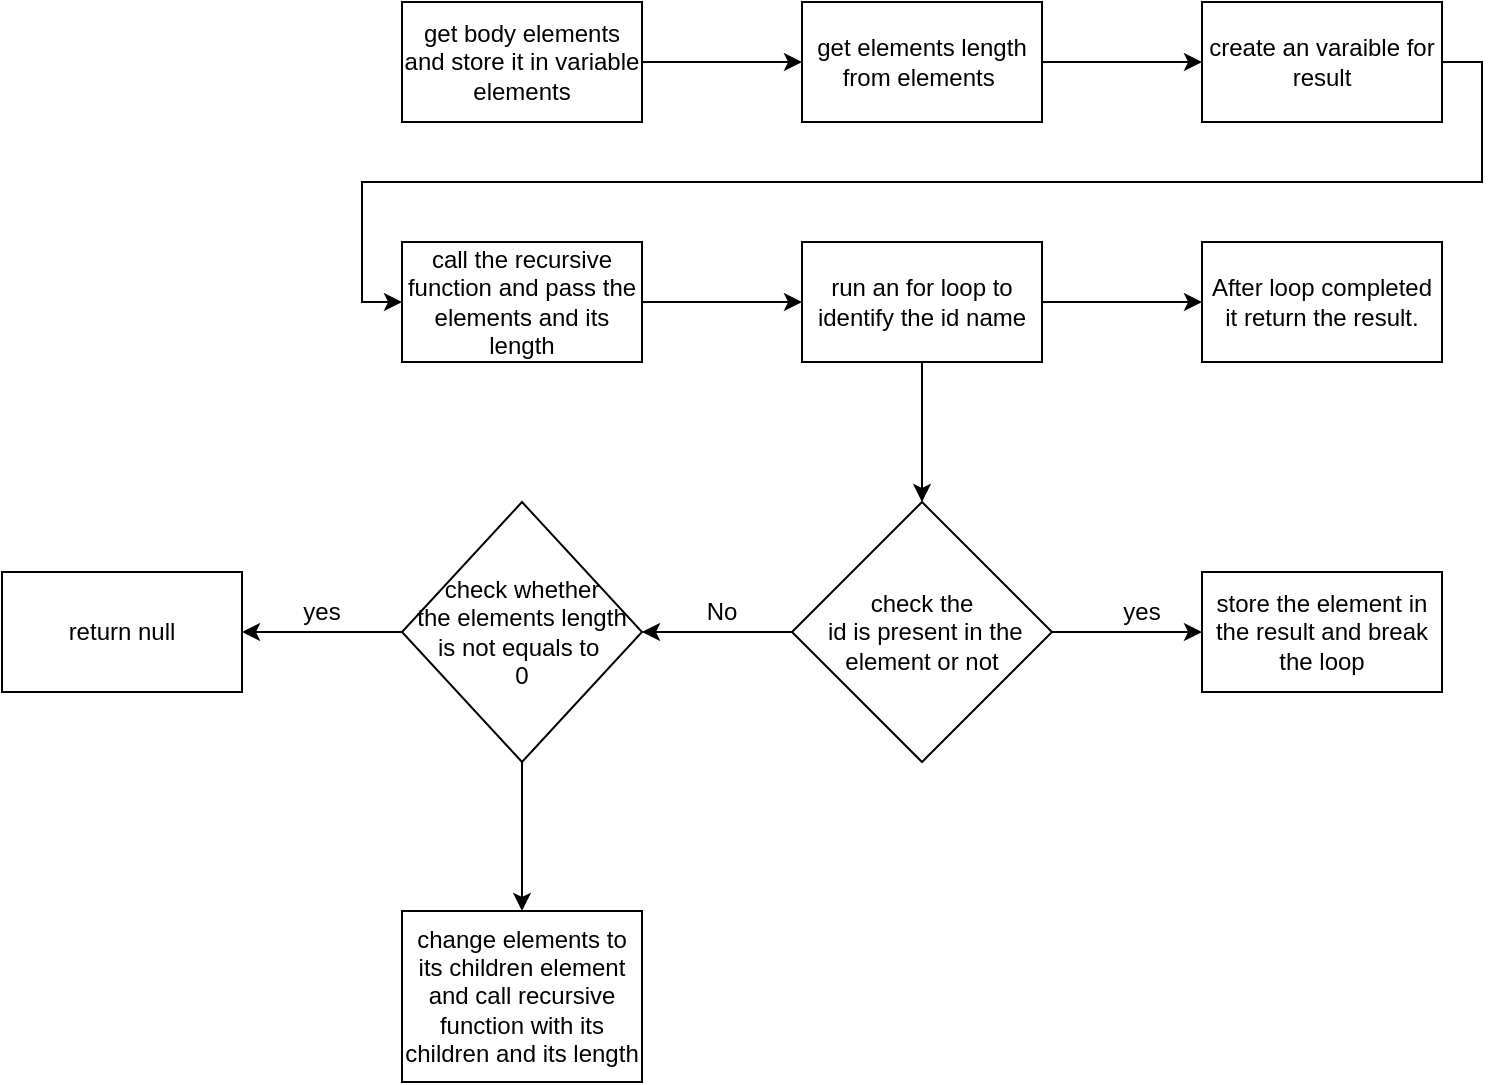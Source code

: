 <mxfile version="20.4.2" type="device"><diagram id="mIeug9SE2C32zPP0iDVB" name="Page-1"><mxGraphModel dx="2030" dy="658" grid="1" gridSize="10" guides="1" tooltips="1" connect="1" arrows="1" fold="1" page="1" pageScale="1" pageWidth="827" pageHeight="1169" math="0" shadow="0"><root><mxCell id="0"/><mxCell id="1" parent="0"/><mxCell id="k0eKO4anw8qUUqI1lQE7-3" value="" style="edgeStyle=orthogonalEdgeStyle;rounded=0;orthogonalLoop=1;jettySize=auto;html=1;" edge="1" parent="1" source="k0eKO4anw8qUUqI1lQE7-1" target="k0eKO4anw8qUUqI1lQE7-2"><mxGeometry relative="1" as="geometry"/></mxCell><mxCell id="k0eKO4anw8qUUqI1lQE7-1" value="get body elements and store it in variable elements" style="rounded=0;whiteSpace=wrap;html=1;" vertex="1" parent="1"><mxGeometry x="130" y="100" width="120" height="60" as="geometry"/></mxCell><mxCell id="k0eKO4anw8qUUqI1lQE7-5" value="" style="edgeStyle=orthogonalEdgeStyle;rounded=0;orthogonalLoop=1;jettySize=auto;html=1;" edge="1" parent="1" source="k0eKO4anw8qUUqI1lQE7-2" target="k0eKO4anw8qUUqI1lQE7-4"><mxGeometry relative="1" as="geometry"/></mxCell><mxCell id="k0eKO4anw8qUUqI1lQE7-2" value="get elements length from elements&amp;nbsp;" style="rounded=0;whiteSpace=wrap;html=1;" vertex="1" parent="1"><mxGeometry x="330" y="100" width="120" height="60" as="geometry"/></mxCell><mxCell id="k0eKO4anw8qUUqI1lQE7-7" style="edgeStyle=orthogonalEdgeStyle;rounded=0;orthogonalLoop=1;jettySize=auto;html=1;exitX=1;exitY=0.5;exitDx=0;exitDy=0;entryX=0;entryY=0.5;entryDx=0;entryDy=0;" edge="1" parent="1" source="k0eKO4anw8qUUqI1lQE7-4" target="k0eKO4anw8qUUqI1lQE7-6"><mxGeometry relative="1" as="geometry"/></mxCell><mxCell id="k0eKO4anw8qUUqI1lQE7-4" value="create an varaible for result" style="whiteSpace=wrap;html=1;rounded=0;" vertex="1" parent="1"><mxGeometry x="530" y="100" width="120" height="60" as="geometry"/></mxCell><mxCell id="k0eKO4anw8qUUqI1lQE7-9" value="" style="edgeStyle=orthogonalEdgeStyle;rounded=0;orthogonalLoop=1;jettySize=auto;html=1;" edge="1" parent="1" source="k0eKO4anw8qUUqI1lQE7-6" target="k0eKO4anw8qUUqI1lQE7-8"><mxGeometry relative="1" as="geometry"/></mxCell><mxCell id="k0eKO4anw8qUUqI1lQE7-6" value="call the recursive function and pass the elements and its length" style="rounded=0;whiteSpace=wrap;html=1;" vertex="1" parent="1"><mxGeometry x="130" y="220" width="120" height="60" as="geometry"/></mxCell><mxCell id="k0eKO4anw8qUUqI1lQE7-13" style="edgeStyle=orthogonalEdgeStyle;rounded=0;orthogonalLoop=1;jettySize=auto;html=1;exitX=0.5;exitY=1;exitDx=0;exitDy=0;entryX=0.5;entryY=0;entryDx=0;entryDy=0;" edge="1" parent="1" source="k0eKO4anw8qUUqI1lQE7-8" target="k0eKO4anw8qUUqI1lQE7-12"><mxGeometry relative="1" as="geometry"/></mxCell><mxCell id="k0eKO4anw8qUUqI1lQE7-32" value="" style="edgeStyle=orthogonalEdgeStyle;rounded=0;orthogonalLoop=1;jettySize=auto;html=1;" edge="1" parent="1" source="k0eKO4anw8qUUqI1lQE7-8" target="k0eKO4anw8qUUqI1lQE7-31"><mxGeometry relative="1" as="geometry"/></mxCell><mxCell id="k0eKO4anw8qUUqI1lQE7-8" value="run an for loop to identify the id name" style="rounded=0;whiteSpace=wrap;html=1;" vertex="1" parent="1"><mxGeometry x="330" y="220" width="120" height="60" as="geometry"/></mxCell><mxCell id="k0eKO4anw8qUUqI1lQE7-15" value="" style="edgeStyle=orthogonalEdgeStyle;rounded=0;orthogonalLoop=1;jettySize=auto;html=1;" edge="1" parent="1" source="k0eKO4anw8qUUqI1lQE7-12" target="k0eKO4anw8qUUqI1lQE7-14"><mxGeometry relative="1" as="geometry"/></mxCell><mxCell id="k0eKO4anw8qUUqI1lQE7-21" value="" style="edgeStyle=orthogonalEdgeStyle;rounded=0;orthogonalLoop=1;jettySize=auto;html=1;" edge="1" parent="1" source="k0eKO4anw8qUUqI1lQE7-12"><mxGeometry relative="1" as="geometry"><mxPoint x="250" y="415" as="targetPoint"/></mxGeometry></mxCell><mxCell id="k0eKO4anw8qUUqI1lQE7-12" value="check the&lt;br&gt;&amp;nbsp;id is present in the element or not" style="rhombus;whiteSpace=wrap;html=1;" vertex="1" parent="1"><mxGeometry x="325" y="350" width="130" height="130" as="geometry"/></mxCell><mxCell id="k0eKO4anw8qUUqI1lQE7-14" value="store the element in the result and break the loop" style="whiteSpace=wrap;html=1;" vertex="1" parent="1"><mxGeometry x="530" y="385" width="120" height="60" as="geometry"/></mxCell><mxCell id="k0eKO4anw8qUUqI1lQE7-19" value="yes" style="text;html=1;strokeColor=none;fillColor=none;align=center;verticalAlign=middle;whiteSpace=wrap;rounded=0;" vertex="1" parent="1"><mxGeometry x="470" y="390" width="60" height="30" as="geometry"/></mxCell><mxCell id="k0eKO4anw8qUUqI1lQE7-22" value="No" style="text;html=1;strokeColor=none;fillColor=none;align=center;verticalAlign=middle;whiteSpace=wrap;rounded=0;" vertex="1" parent="1"><mxGeometry x="260" y="390" width="60" height="30" as="geometry"/></mxCell><mxCell id="k0eKO4anw8qUUqI1lQE7-25" value="" style="edgeStyle=orthogonalEdgeStyle;rounded=0;orthogonalLoop=1;jettySize=auto;html=1;" edge="1" parent="1" source="k0eKO4anw8qUUqI1lQE7-23" target="k0eKO4anw8qUUqI1lQE7-24"><mxGeometry relative="1" as="geometry"/></mxCell><mxCell id="k0eKO4anw8qUUqI1lQE7-30" value="" style="edgeStyle=orthogonalEdgeStyle;rounded=0;orthogonalLoop=1;jettySize=auto;html=1;" edge="1" parent="1" source="k0eKO4anw8qUUqI1lQE7-23" target="k0eKO4anw8qUUqI1lQE7-29"><mxGeometry relative="1" as="geometry"/></mxCell><mxCell id="k0eKO4anw8qUUqI1lQE7-23" value="check whether&lt;br&gt;the elements length&lt;br&gt;is not equals to&amp;nbsp;&lt;br&gt;0" style="rhombus;whiteSpace=wrap;html=1;" vertex="1" parent="1"><mxGeometry x="130" y="350" width="120" height="130" as="geometry"/></mxCell><mxCell id="k0eKO4anw8qUUqI1lQE7-24" value="return null" style="whiteSpace=wrap;html=1;" vertex="1" parent="1"><mxGeometry x="-70" y="385" width="120" height="60" as="geometry"/></mxCell><mxCell id="k0eKO4anw8qUUqI1lQE7-26" value="yes" style="text;html=1;strokeColor=none;fillColor=none;align=center;verticalAlign=middle;whiteSpace=wrap;rounded=0;" vertex="1" parent="1"><mxGeometry x="60" y="390" width="60" height="30" as="geometry"/></mxCell><mxCell id="k0eKO4anw8qUUqI1lQE7-29" value="change elements to its children element and call recursive function with its children and its length" style="whiteSpace=wrap;html=1;" vertex="1" parent="1"><mxGeometry x="130" y="554.5" width="120" height="85.5" as="geometry"/></mxCell><mxCell id="k0eKO4anw8qUUqI1lQE7-31" value="After loop completed it return the result." style="whiteSpace=wrap;html=1;rounded=0;" vertex="1" parent="1"><mxGeometry x="530" y="220" width="120" height="60" as="geometry"/></mxCell></root></mxGraphModel></diagram></mxfile>